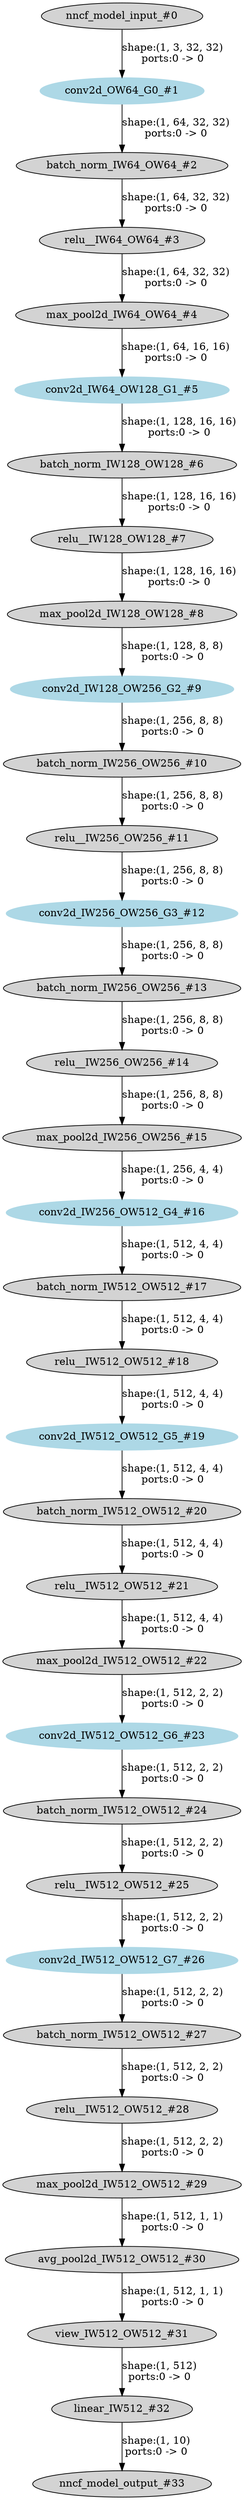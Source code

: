strict digraph  {
"0 /nncf_model_input_0" [id=0, label="nncf_model_input_#0", style=filled, type=nncf_model_input];
"1 VGG/Sequential[features]/NNCFConv2d[0]/conv2d_0" [color=lightblue, id=1, label="conv2d_OW64_G0_#1", style=filled, type=conv2d];
"2 VGG/Sequential[features]/NNCFBatchNorm2d[1]/batch_norm_0" [id=2, label="batch_norm_IW64_OW64_#2", style=filled, type=batch_norm];
"3 VGG/Sequential[features]/ReLU[2]/relu__0" [id=3, label="relu__IW64_OW64_#3", style=filled, type=relu_];
"4 VGG/Sequential[features]/MaxPool2d[3]/max_pool2d_0" [id=4, label="max_pool2d_IW64_OW64_#4", style=filled, type=max_pool2d];
"5 VGG/Sequential[features]/NNCFConv2d[4]/conv2d_0" [color=lightblue, id=5, label="conv2d_IW64_OW128_G1_#5", style=filled, type=conv2d];
"6 VGG/Sequential[features]/NNCFBatchNorm2d[5]/batch_norm_0" [id=6, label="batch_norm_IW128_OW128_#6", style=filled, type=batch_norm];
"7 VGG/Sequential[features]/ReLU[6]/relu__0" [id=7, label="relu__IW128_OW128_#7", style=filled, type=relu_];
"8 VGG/Sequential[features]/MaxPool2d[7]/max_pool2d_0" [id=8, label="max_pool2d_IW128_OW128_#8", style=filled, type=max_pool2d];
"9 VGG/Sequential[features]/NNCFConv2d[8]/conv2d_0" [color=lightblue, id=9, label="conv2d_IW128_OW256_G2_#9", style=filled, type=conv2d];
"10 VGG/Sequential[features]/NNCFBatchNorm2d[9]/batch_norm_0" [id=10, label="batch_norm_IW256_OW256_#10", style=filled, type=batch_norm];
"11 VGG/Sequential[features]/ReLU[10]/relu__0" [id=11, label="relu__IW256_OW256_#11", style=filled, type=relu_];
"12 VGG/Sequential[features]/NNCFConv2d[11]/conv2d_0" [color=lightblue, id=12, label="conv2d_IW256_OW256_G3_#12", style=filled, type=conv2d];
"13 VGG/Sequential[features]/NNCFBatchNorm2d[12]/batch_norm_0" [id=13, label="batch_norm_IW256_OW256_#13", style=filled, type=batch_norm];
"14 VGG/Sequential[features]/ReLU[13]/relu__0" [id=14, label="relu__IW256_OW256_#14", style=filled, type=relu_];
"15 VGG/Sequential[features]/MaxPool2d[14]/max_pool2d_0" [id=15, label="max_pool2d_IW256_OW256_#15", style=filled, type=max_pool2d];
"16 VGG/Sequential[features]/NNCFConv2d[15]/conv2d_0" [color=lightblue, id=16, label="conv2d_IW256_OW512_G4_#16", style=filled, type=conv2d];
"17 VGG/Sequential[features]/NNCFBatchNorm2d[16]/batch_norm_0" [id=17, label="batch_norm_IW512_OW512_#17", style=filled, type=batch_norm];
"18 VGG/Sequential[features]/ReLU[17]/relu__0" [id=18, label="relu__IW512_OW512_#18", style=filled, type=relu_];
"19 VGG/Sequential[features]/NNCFConv2d[18]/conv2d_0" [color=lightblue, id=19, label="conv2d_IW512_OW512_G5_#19", style=filled, type=conv2d];
"20 VGG/Sequential[features]/NNCFBatchNorm2d[19]/batch_norm_0" [id=20, label="batch_norm_IW512_OW512_#20", style=filled, type=batch_norm];
"21 VGG/Sequential[features]/ReLU[20]/relu__0" [id=21, label="relu__IW512_OW512_#21", style=filled, type=relu_];
"22 VGG/Sequential[features]/MaxPool2d[21]/max_pool2d_0" [id=22, label="max_pool2d_IW512_OW512_#22", style=filled, type=max_pool2d];
"23 VGG/Sequential[features]/NNCFConv2d[22]/conv2d_0" [color=lightblue, id=23, label="conv2d_IW512_OW512_G6_#23", style=filled, type=conv2d];
"24 VGG/Sequential[features]/NNCFBatchNorm2d[23]/batch_norm_0" [id=24, label="batch_norm_IW512_OW512_#24", style=filled, type=batch_norm];
"25 VGG/Sequential[features]/ReLU[24]/relu__0" [id=25, label="relu__IW512_OW512_#25", style=filled, type=relu_];
"26 VGG/Sequential[features]/NNCFConv2d[25]/conv2d_0" [color=lightblue, id=26, label="conv2d_IW512_OW512_G7_#26", style=filled, type=conv2d];
"27 VGG/Sequential[features]/NNCFBatchNorm2d[26]/batch_norm_0" [id=27, label="batch_norm_IW512_OW512_#27", style=filled, type=batch_norm];
"28 VGG/Sequential[features]/ReLU[27]/relu__0" [id=28, label="relu__IW512_OW512_#28", style=filled, type=relu_];
"29 VGG/Sequential[features]/MaxPool2d[28]/max_pool2d_0" [id=29, label="max_pool2d_IW512_OW512_#29", style=filled, type=max_pool2d];
"30 VGG/Sequential[features]/AvgPool2d[29]/avg_pool2d_0" [id=30, label="avg_pool2d_IW512_OW512_#30", style=filled, type=avg_pool2d];
"31 VGG/view_0" [id=31, label="view_IW512_OW512_#31", style=filled, type=view];
"32 VGG/NNCFLinear[classifier]/linear_0" [id=32, label="linear_IW512_#32", style=filled, type=linear];
"33 /nncf_model_output_0" [id=33, label="nncf_model_output_#33", style=filled, type=nncf_model_output];
"0 /nncf_model_input_0" -> "1 VGG/Sequential[features]/NNCFConv2d[0]/conv2d_0"  [label="shape:(1, 3, 32, 32)\nports:0 -> 0", style=solid];
"1 VGG/Sequential[features]/NNCFConv2d[0]/conv2d_0" -> "2 VGG/Sequential[features]/NNCFBatchNorm2d[1]/batch_norm_0"  [label="shape:(1, 64, 32, 32)\nports:0 -> 0", style=solid];
"2 VGG/Sequential[features]/NNCFBatchNorm2d[1]/batch_norm_0" -> "3 VGG/Sequential[features]/ReLU[2]/relu__0"  [label="shape:(1, 64, 32, 32)\nports:0 -> 0", style=solid];
"3 VGG/Sequential[features]/ReLU[2]/relu__0" -> "4 VGG/Sequential[features]/MaxPool2d[3]/max_pool2d_0"  [label="shape:(1, 64, 32, 32)\nports:0 -> 0", style=solid];
"4 VGG/Sequential[features]/MaxPool2d[3]/max_pool2d_0" -> "5 VGG/Sequential[features]/NNCFConv2d[4]/conv2d_0"  [label="shape:(1, 64, 16, 16)\nports:0 -> 0", style=solid];
"5 VGG/Sequential[features]/NNCFConv2d[4]/conv2d_0" -> "6 VGG/Sequential[features]/NNCFBatchNorm2d[5]/batch_norm_0"  [label="shape:(1, 128, 16, 16)\nports:0 -> 0", style=solid];
"6 VGG/Sequential[features]/NNCFBatchNorm2d[5]/batch_norm_0" -> "7 VGG/Sequential[features]/ReLU[6]/relu__0"  [label="shape:(1, 128, 16, 16)\nports:0 -> 0", style=solid];
"7 VGG/Sequential[features]/ReLU[6]/relu__0" -> "8 VGG/Sequential[features]/MaxPool2d[7]/max_pool2d_0"  [label="shape:(1, 128, 16, 16)\nports:0 -> 0", style=solid];
"8 VGG/Sequential[features]/MaxPool2d[7]/max_pool2d_0" -> "9 VGG/Sequential[features]/NNCFConv2d[8]/conv2d_0"  [label="shape:(1, 128, 8, 8)\nports:0 -> 0", style=solid];
"9 VGG/Sequential[features]/NNCFConv2d[8]/conv2d_0" -> "10 VGG/Sequential[features]/NNCFBatchNorm2d[9]/batch_norm_0"  [label="shape:(1, 256, 8, 8)\nports:0 -> 0", style=solid];
"10 VGG/Sequential[features]/NNCFBatchNorm2d[9]/batch_norm_0" -> "11 VGG/Sequential[features]/ReLU[10]/relu__0"  [label="shape:(1, 256, 8, 8)\nports:0 -> 0", style=solid];
"11 VGG/Sequential[features]/ReLU[10]/relu__0" -> "12 VGG/Sequential[features]/NNCFConv2d[11]/conv2d_0"  [label="shape:(1, 256, 8, 8)\nports:0 -> 0", style=solid];
"12 VGG/Sequential[features]/NNCFConv2d[11]/conv2d_0" -> "13 VGG/Sequential[features]/NNCFBatchNorm2d[12]/batch_norm_0"  [label="shape:(1, 256, 8, 8)\nports:0 -> 0", style=solid];
"13 VGG/Sequential[features]/NNCFBatchNorm2d[12]/batch_norm_0" -> "14 VGG/Sequential[features]/ReLU[13]/relu__0"  [label="shape:(1, 256, 8, 8)\nports:0 -> 0", style=solid];
"14 VGG/Sequential[features]/ReLU[13]/relu__0" -> "15 VGG/Sequential[features]/MaxPool2d[14]/max_pool2d_0"  [label="shape:(1, 256, 8, 8)\nports:0 -> 0", style=solid];
"15 VGG/Sequential[features]/MaxPool2d[14]/max_pool2d_0" -> "16 VGG/Sequential[features]/NNCFConv2d[15]/conv2d_0"  [label="shape:(1, 256, 4, 4)\nports:0 -> 0", style=solid];
"16 VGG/Sequential[features]/NNCFConv2d[15]/conv2d_0" -> "17 VGG/Sequential[features]/NNCFBatchNorm2d[16]/batch_norm_0"  [label="shape:(1, 512, 4, 4)\nports:0 -> 0", style=solid];
"17 VGG/Sequential[features]/NNCFBatchNorm2d[16]/batch_norm_0" -> "18 VGG/Sequential[features]/ReLU[17]/relu__0"  [label="shape:(1, 512, 4, 4)\nports:0 -> 0", style=solid];
"18 VGG/Sequential[features]/ReLU[17]/relu__0" -> "19 VGG/Sequential[features]/NNCFConv2d[18]/conv2d_0"  [label="shape:(1, 512, 4, 4)\nports:0 -> 0", style=solid];
"19 VGG/Sequential[features]/NNCFConv2d[18]/conv2d_0" -> "20 VGG/Sequential[features]/NNCFBatchNorm2d[19]/batch_norm_0"  [label="shape:(1, 512, 4, 4)\nports:0 -> 0", style=solid];
"20 VGG/Sequential[features]/NNCFBatchNorm2d[19]/batch_norm_0" -> "21 VGG/Sequential[features]/ReLU[20]/relu__0"  [label="shape:(1, 512, 4, 4)\nports:0 -> 0", style=solid];
"21 VGG/Sequential[features]/ReLU[20]/relu__0" -> "22 VGG/Sequential[features]/MaxPool2d[21]/max_pool2d_0"  [label="shape:(1, 512, 4, 4)\nports:0 -> 0", style=solid];
"22 VGG/Sequential[features]/MaxPool2d[21]/max_pool2d_0" -> "23 VGG/Sequential[features]/NNCFConv2d[22]/conv2d_0"  [label="shape:(1, 512, 2, 2)\nports:0 -> 0", style=solid];
"23 VGG/Sequential[features]/NNCFConv2d[22]/conv2d_0" -> "24 VGG/Sequential[features]/NNCFBatchNorm2d[23]/batch_norm_0"  [label="shape:(1, 512, 2, 2)\nports:0 -> 0", style=solid];
"24 VGG/Sequential[features]/NNCFBatchNorm2d[23]/batch_norm_0" -> "25 VGG/Sequential[features]/ReLU[24]/relu__0"  [label="shape:(1, 512, 2, 2)\nports:0 -> 0", style=solid];
"25 VGG/Sequential[features]/ReLU[24]/relu__0" -> "26 VGG/Sequential[features]/NNCFConv2d[25]/conv2d_0"  [label="shape:(1, 512, 2, 2)\nports:0 -> 0", style=solid];
"26 VGG/Sequential[features]/NNCFConv2d[25]/conv2d_0" -> "27 VGG/Sequential[features]/NNCFBatchNorm2d[26]/batch_norm_0"  [label="shape:(1, 512, 2, 2)\nports:0 -> 0", style=solid];
"27 VGG/Sequential[features]/NNCFBatchNorm2d[26]/batch_norm_0" -> "28 VGG/Sequential[features]/ReLU[27]/relu__0"  [label="shape:(1, 512, 2, 2)\nports:0 -> 0", style=solid];
"28 VGG/Sequential[features]/ReLU[27]/relu__0" -> "29 VGG/Sequential[features]/MaxPool2d[28]/max_pool2d_0"  [label="shape:(1, 512, 2, 2)\nports:0 -> 0", style=solid];
"29 VGG/Sequential[features]/MaxPool2d[28]/max_pool2d_0" -> "30 VGG/Sequential[features]/AvgPool2d[29]/avg_pool2d_0"  [label="shape:(1, 512, 1, 1)\nports:0 -> 0", style=solid];
"30 VGG/Sequential[features]/AvgPool2d[29]/avg_pool2d_0" -> "31 VGG/view_0"  [label="shape:(1, 512, 1, 1)\nports:0 -> 0", style=solid];
"31 VGG/view_0" -> "32 VGG/NNCFLinear[classifier]/linear_0"  [label="shape:(1, 512)\nports:0 -> 0", style=solid];
"32 VGG/NNCFLinear[classifier]/linear_0" -> "33 /nncf_model_output_0"  [label="shape:(1, 10)\nports:0 -> 0", style=solid];
}
